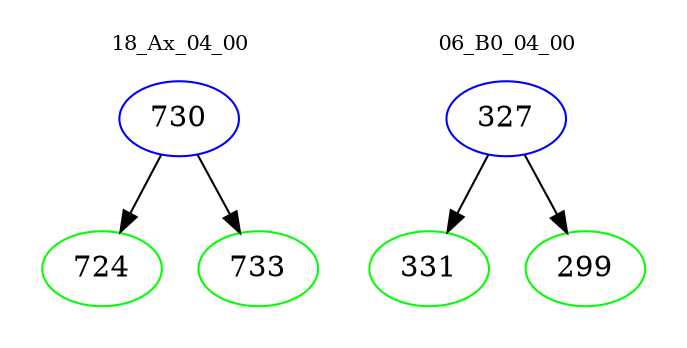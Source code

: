 digraph{
subgraph cluster_0 {
color = white
label = "18_Ax_04_00";
fontsize=10;
T0_730 [label="730", color="blue"]
T0_730 -> T0_724 [color="black"]
T0_724 [label="724", color="green"]
T0_730 -> T0_733 [color="black"]
T0_733 [label="733", color="green"]
}
subgraph cluster_1 {
color = white
label = "06_B0_04_00";
fontsize=10;
T1_327 [label="327", color="blue"]
T1_327 -> T1_331 [color="black"]
T1_331 [label="331", color="green"]
T1_327 -> T1_299 [color="black"]
T1_299 [label="299", color="green"]
}
}
